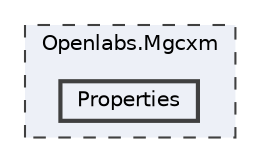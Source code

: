 digraph "C:/Users/adenf/RiderProjects/Openlabs.Mgcxm/Openlabs.Mgcxm/Properties"
{
 // LATEX_PDF_SIZE
  bgcolor="transparent";
  edge [fontname=Helvetica,fontsize=10,labelfontname=Helvetica,labelfontsize=10];
  node [fontname=Helvetica,fontsize=10,shape=box,height=0.2,width=0.4];
  compound=true
  subgraph clusterdir_9b81365f361dfa39c72ab597a9517a8f {
    graph [ bgcolor="#edf0f7", pencolor="grey25", label="Openlabs.Mgcxm", fontname=Helvetica,fontsize=10 style="filled,dashed", URL="dir_9b81365f361dfa39c72ab597a9517a8f.html",tooltip=""]
  dir_4d3c14b7ce3ce59c33a7d201d716e1e1 [label="Properties", fillcolor="#edf0f7", color="grey25", style="filled,bold", URL="dir_4d3c14b7ce3ce59c33a7d201d716e1e1.html",tooltip=""];
  }
}
